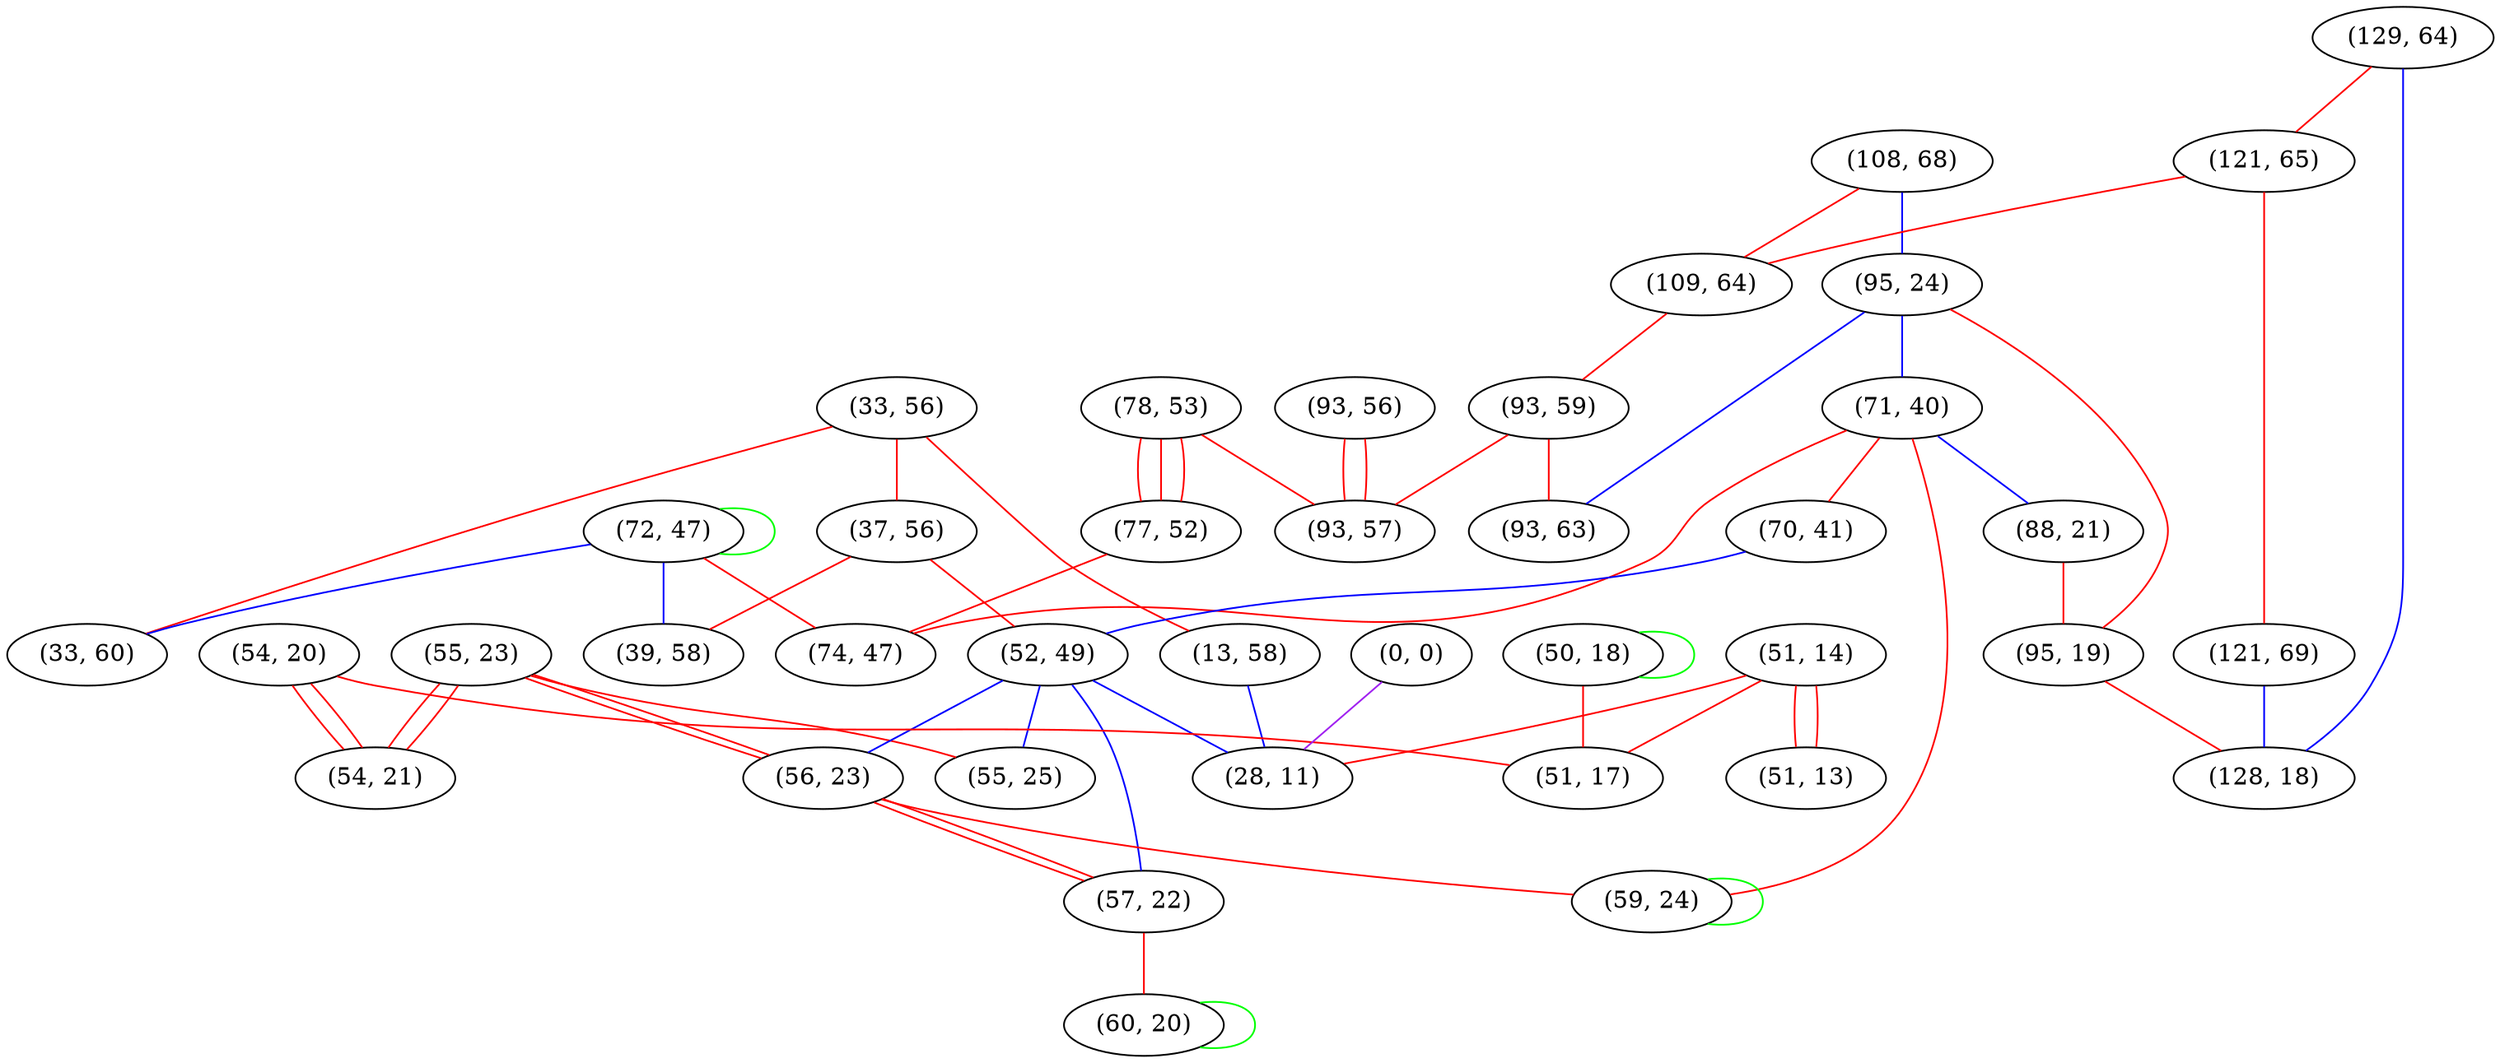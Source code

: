 graph "" {
"(33, 56)";
"(93, 56)";
"(55, 23)";
"(37, 56)";
"(108, 68)";
"(95, 24)";
"(78, 53)";
"(50, 18)";
"(77, 52)";
"(71, 40)";
"(129, 64)";
"(72, 47)";
"(70, 41)";
"(39, 58)";
"(52, 49)";
"(13, 58)";
"(121, 65)";
"(109, 64)";
"(121, 69)";
"(88, 21)";
"(93, 59)";
"(54, 20)";
"(0, 0)";
"(95, 19)";
"(93, 63)";
"(128, 18)";
"(51, 14)";
"(56, 23)";
"(57, 22)";
"(54, 21)";
"(55, 25)";
"(28, 11)";
"(59, 24)";
"(51, 17)";
"(74, 47)";
"(60, 20)";
"(33, 60)";
"(51, 13)";
"(93, 57)";
"(33, 56)" -- "(13, 58)"  [color=red, key=0, weight=1];
"(33, 56)" -- "(37, 56)"  [color=red, key=0, weight=1];
"(33, 56)" -- "(33, 60)"  [color=red, key=0, weight=1];
"(93, 56)" -- "(93, 57)"  [color=red, key=0, weight=1];
"(93, 56)" -- "(93, 57)"  [color=red, key=1, weight=1];
"(55, 23)" -- "(56, 23)"  [color=red, key=0, weight=1];
"(55, 23)" -- "(56, 23)"  [color=red, key=1, weight=1];
"(55, 23)" -- "(54, 21)"  [color=red, key=0, weight=1];
"(55, 23)" -- "(54, 21)"  [color=red, key=1, weight=1];
"(55, 23)" -- "(55, 25)"  [color=red, key=0, weight=1];
"(37, 56)" -- "(52, 49)"  [color=red, key=0, weight=1];
"(37, 56)" -- "(39, 58)"  [color=red, key=0, weight=1];
"(108, 68)" -- "(95, 24)"  [color=blue, key=0, weight=3];
"(108, 68)" -- "(109, 64)"  [color=red, key=0, weight=1];
"(95, 24)" -- "(95, 19)"  [color=red, key=0, weight=1];
"(95, 24)" -- "(93, 63)"  [color=blue, key=0, weight=3];
"(95, 24)" -- "(71, 40)"  [color=blue, key=0, weight=3];
"(78, 53)" -- "(93, 57)"  [color=red, key=0, weight=1];
"(78, 53)" -- "(77, 52)"  [color=red, key=0, weight=1];
"(78, 53)" -- "(77, 52)"  [color=red, key=1, weight=1];
"(78, 53)" -- "(77, 52)"  [color=red, key=2, weight=1];
"(50, 18)" -- "(51, 17)"  [color=red, key=0, weight=1];
"(50, 18)" -- "(50, 18)"  [color=green, key=0, weight=2];
"(77, 52)" -- "(74, 47)"  [color=red, key=0, weight=1];
"(71, 40)" -- "(59, 24)"  [color=red, key=0, weight=1];
"(71, 40)" -- "(74, 47)"  [color=red, key=0, weight=1];
"(71, 40)" -- "(70, 41)"  [color=red, key=0, weight=1];
"(71, 40)" -- "(88, 21)"  [color=blue, key=0, weight=3];
"(129, 64)" -- "(121, 65)"  [color=red, key=0, weight=1];
"(129, 64)" -- "(128, 18)"  [color=blue, key=0, weight=3];
"(72, 47)" -- "(74, 47)"  [color=red, key=0, weight=1];
"(72, 47)" -- "(33, 60)"  [color=blue, key=0, weight=3];
"(72, 47)" -- "(72, 47)"  [color=green, key=0, weight=2];
"(72, 47)" -- "(39, 58)"  [color=blue, key=0, weight=3];
"(70, 41)" -- "(52, 49)"  [color=blue, key=0, weight=3];
"(52, 49)" -- "(28, 11)"  [color=blue, key=0, weight=3];
"(52, 49)" -- "(56, 23)"  [color=blue, key=0, weight=3];
"(52, 49)" -- "(57, 22)"  [color=blue, key=0, weight=3];
"(52, 49)" -- "(55, 25)"  [color=blue, key=0, weight=3];
"(13, 58)" -- "(28, 11)"  [color=blue, key=0, weight=3];
"(121, 65)" -- "(121, 69)"  [color=red, key=0, weight=1];
"(121, 65)" -- "(109, 64)"  [color=red, key=0, weight=1];
"(109, 64)" -- "(93, 59)"  [color=red, key=0, weight=1];
"(121, 69)" -- "(128, 18)"  [color=blue, key=0, weight=3];
"(88, 21)" -- "(95, 19)"  [color=red, key=0, weight=1];
"(93, 59)" -- "(93, 57)"  [color=red, key=0, weight=1];
"(93, 59)" -- "(93, 63)"  [color=red, key=0, weight=1];
"(54, 20)" -- "(51, 17)"  [color=red, key=0, weight=1];
"(54, 20)" -- "(54, 21)"  [color=red, key=0, weight=1];
"(54, 20)" -- "(54, 21)"  [color=red, key=1, weight=1];
"(0, 0)" -- "(28, 11)"  [color=purple, key=0, weight=4];
"(95, 19)" -- "(128, 18)"  [color=red, key=0, weight=1];
"(51, 14)" -- "(51, 17)"  [color=red, key=0, weight=1];
"(51, 14)" -- "(28, 11)"  [color=red, key=0, weight=1];
"(51, 14)" -- "(51, 13)"  [color=red, key=0, weight=1];
"(51, 14)" -- "(51, 13)"  [color=red, key=1, weight=1];
"(56, 23)" -- "(59, 24)"  [color=red, key=0, weight=1];
"(56, 23)" -- "(57, 22)"  [color=red, key=0, weight=1];
"(56, 23)" -- "(57, 22)"  [color=red, key=1, weight=1];
"(57, 22)" -- "(60, 20)"  [color=red, key=0, weight=1];
"(59, 24)" -- "(59, 24)"  [color=green, key=0, weight=2];
"(60, 20)" -- "(60, 20)"  [color=green, key=0, weight=2];
}
